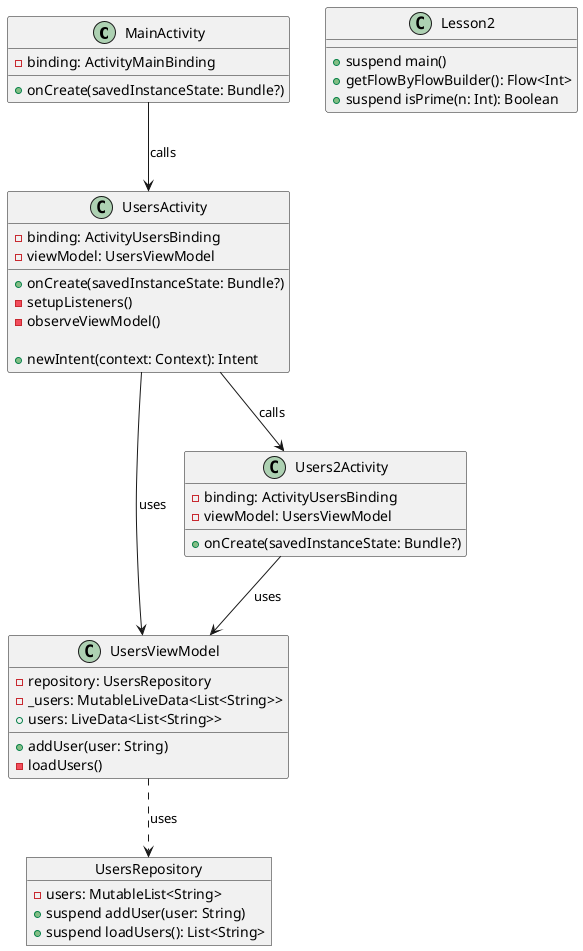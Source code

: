 @startuml

class MainActivity {
    - binding: ActivityMainBinding

    + onCreate(savedInstanceState: Bundle?)
}

class Lesson2 {
    + suspend main()
    + getFlowByFlowBuilder(): Flow<Int>
    + suspend isPrime(n: Int): Boolean
}

object UsersRepository {
    - users: MutableList<String>

    + suspend addUser(user: String)
    + suspend loadUsers(): List<String>
}

class UsersViewModel {
    - repository: UsersRepository
    - _users: MutableLiveData<List<String>>
    + users: LiveData<List<String>>

    + addUser(user: String)
    - loadUsers()
}

class UsersActivity {
    - binding: ActivityUsersBinding
    - viewModel: UsersViewModel

    + onCreate(savedInstanceState: Bundle?)
    - setupListeners()
    - observeViewModel()

    + newIntent(context: Context): Intent
}

class Users2Activity {
    - binding: ActivityUsersBinding
    - viewModel: UsersViewModel

    + onCreate(savedInstanceState: Bundle?)
}

UsersViewModel ..> UsersRepository : uses
UsersActivity --> UsersViewModel : uses
UsersActivity --> Users2Activity : calls
Users2Activity --> UsersViewModel : uses
MainActivity --> UsersActivity : calls
@enduml